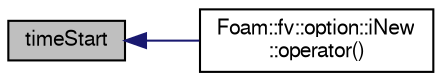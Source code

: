 digraph "timeStart"
{
  bgcolor="transparent";
  edge [fontname="FreeSans",fontsize="10",labelfontname="FreeSans",labelfontsize="10"];
  node [fontname="FreeSans",fontsize="10",shape=record];
  rankdir="LR";
  Node1354 [label="timeStart",height=0.2,width=0.4,color="black", fillcolor="grey75", style="filled", fontcolor="black"];
  Node1354 -> Node1355 [dir="back",color="midnightblue",fontsize="10",style="solid",fontname="FreeSans"];
  Node1355 [label="Foam::fv::option::iNew\l::operator()",height=0.2,width=0.4,color="black",URL="$a23450.html#aade9db5e363d52d9f47d6ae1f680d6f9"];
}
